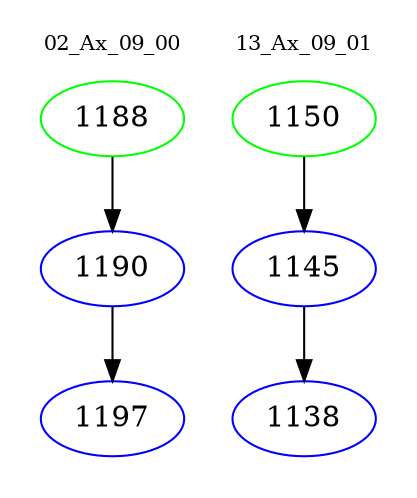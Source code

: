 digraph{
subgraph cluster_0 {
color = white
label = "02_Ax_09_00";
fontsize=10;
T0_1188 [label="1188", color="green"]
T0_1188 -> T0_1190 [color="black"]
T0_1190 [label="1190", color="blue"]
T0_1190 -> T0_1197 [color="black"]
T0_1197 [label="1197", color="blue"]
}
subgraph cluster_1 {
color = white
label = "13_Ax_09_01";
fontsize=10;
T1_1150 [label="1150", color="green"]
T1_1150 -> T1_1145 [color="black"]
T1_1145 [label="1145", color="blue"]
T1_1145 -> T1_1138 [color="black"]
T1_1138 [label="1138", color="blue"]
}
}
